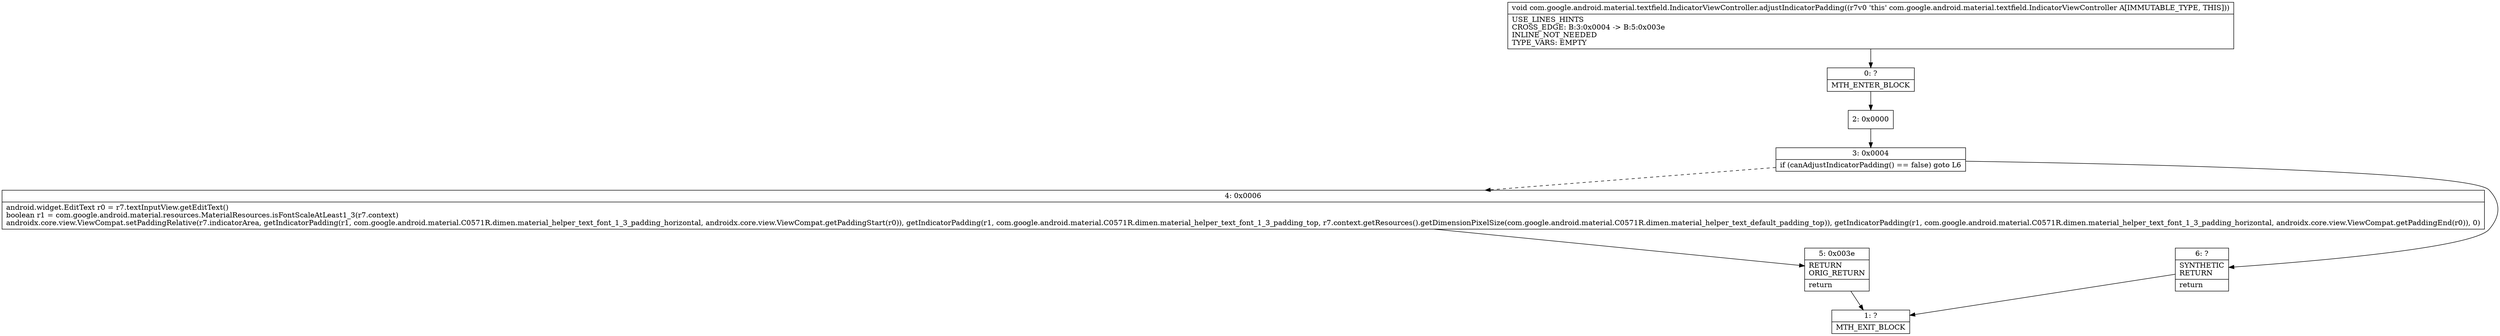 digraph "CFG forcom.google.android.material.textfield.IndicatorViewController.adjustIndicatorPadding()V" {
Node_0 [shape=record,label="{0\:\ ?|MTH_ENTER_BLOCK\l}"];
Node_2 [shape=record,label="{2\:\ 0x0000}"];
Node_3 [shape=record,label="{3\:\ 0x0004|if (canAdjustIndicatorPadding() == false) goto L6\l}"];
Node_4 [shape=record,label="{4\:\ 0x0006|android.widget.EditText r0 = r7.textInputView.getEditText()\lboolean r1 = com.google.android.material.resources.MaterialResources.isFontScaleAtLeast1_3(r7.context)\landroidx.core.view.ViewCompat.setPaddingRelative(r7.indicatorArea, getIndicatorPadding(r1, com.google.android.material.C0571R.dimen.material_helper_text_font_1_3_padding_horizontal, androidx.core.view.ViewCompat.getPaddingStart(r0)), getIndicatorPadding(r1, com.google.android.material.C0571R.dimen.material_helper_text_font_1_3_padding_top, r7.context.getResources().getDimensionPixelSize(com.google.android.material.C0571R.dimen.material_helper_text_default_padding_top)), getIndicatorPadding(r1, com.google.android.material.C0571R.dimen.material_helper_text_font_1_3_padding_horizontal, androidx.core.view.ViewCompat.getPaddingEnd(r0)), 0)\l}"];
Node_5 [shape=record,label="{5\:\ 0x003e|RETURN\lORIG_RETURN\l|return\l}"];
Node_1 [shape=record,label="{1\:\ ?|MTH_EXIT_BLOCK\l}"];
Node_6 [shape=record,label="{6\:\ ?|SYNTHETIC\lRETURN\l|return\l}"];
MethodNode[shape=record,label="{void com.google.android.material.textfield.IndicatorViewController.adjustIndicatorPadding((r7v0 'this' com.google.android.material.textfield.IndicatorViewController A[IMMUTABLE_TYPE, THIS]))  | USE_LINES_HINTS\lCROSS_EDGE: B:3:0x0004 \-\> B:5:0x003e\lINLINE_NOT_NEEDED\lTYPE_VARS: EMPTY\l}"];
MethodNode -> Node_0;Node_0 -> Node_2;
Node_2 -> Node_3;
Node_3 -> Node_4[style=dashed];
Node_3 -> Node_6;
Node_4 -> Node_5;
Node_5 -> Node_1;
Node_6 -> Node_1;
}

